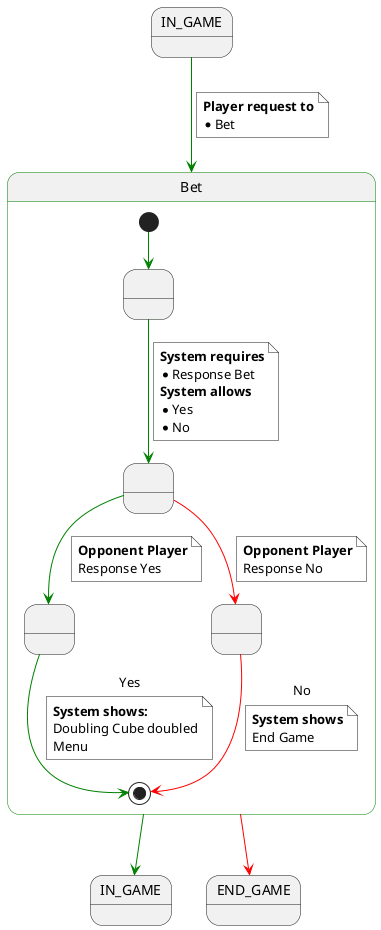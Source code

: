 @startuml

state IN_GAME
state IN_GAME2 as "IN_GAME"
state END_GAME

state Bet ##green {
    state " " as 1
    state " " as 2
    state " " as 3
    state " " as 4

    [*] -[#green]-> 1
    1 -[#green]-> 2
    note on link #white
        <b>System requires</b>
        * Response Bet
        <b>System allows</b>
        * Yes
        * No
    end note
    2 -[#green]-> 3
    note on link #white
        <b>Opponent Player</b>
        Response Yes
    end note
    2 -[#red]-> 4
    note on link #white
        <b>Opponent Player</b>
        Response No
    end note

    3 -[#green]-> [*]: Yes
    note on link #white
        <b>System shows:</b>
        Doubling Cube doubled
        Menu
    end note

    4 -[#red]-> [*]: No
    note on link #white
        <b>System shows</b>
        End Game
    end note
}

IN_GAME -[#green]-> Bet
note on link #white
    <b>Player request to</b>
    * Bet
end note

Bet -[#green]-> IN_GAME2
Bet -[#red]-> END_GAME
